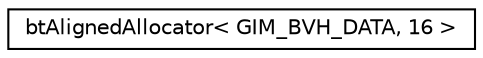 digraph G
{
  edge [fontname="Helvetica",fontsize="10",labelfontname="Helvetica",labelfontsize="10"];
  node [fontname="Helvetica",fontsize="10",shape=record];
  rankdir=LR;
  Node1 [label="btAlignedAllocator\< GIM_BVH_DATA, 16 \>",height=0.2,width=0.4,color="black", fillcolor="white", style="filled",URL="$d2/dc4/classbtAlignedAllocator.html"];
}
